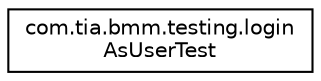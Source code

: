 digraph "Graphical Class Hierarchy"
{
 // INTERACTIVE_SVG=YES
 // LATEX_PDF_SIZE
  edge [fontname="Helvetica",fontsize="10",labelfontname="Helvetica",labelfontsize="10"];
  node [fontname="Helvetica",fontsize="10",shape=record];
  rankdir="LR";
  Node0 [label="com.tia.bmm.testing.login\lAsUserTest",height=0.2,width=0.4,color="black", fillcolor="white", style="filled",URL="$d7/df9/classcom_1_1tia_1_1bmm_1_1testing_1_1login_as_user_test.html",tooltip=" "];
}
